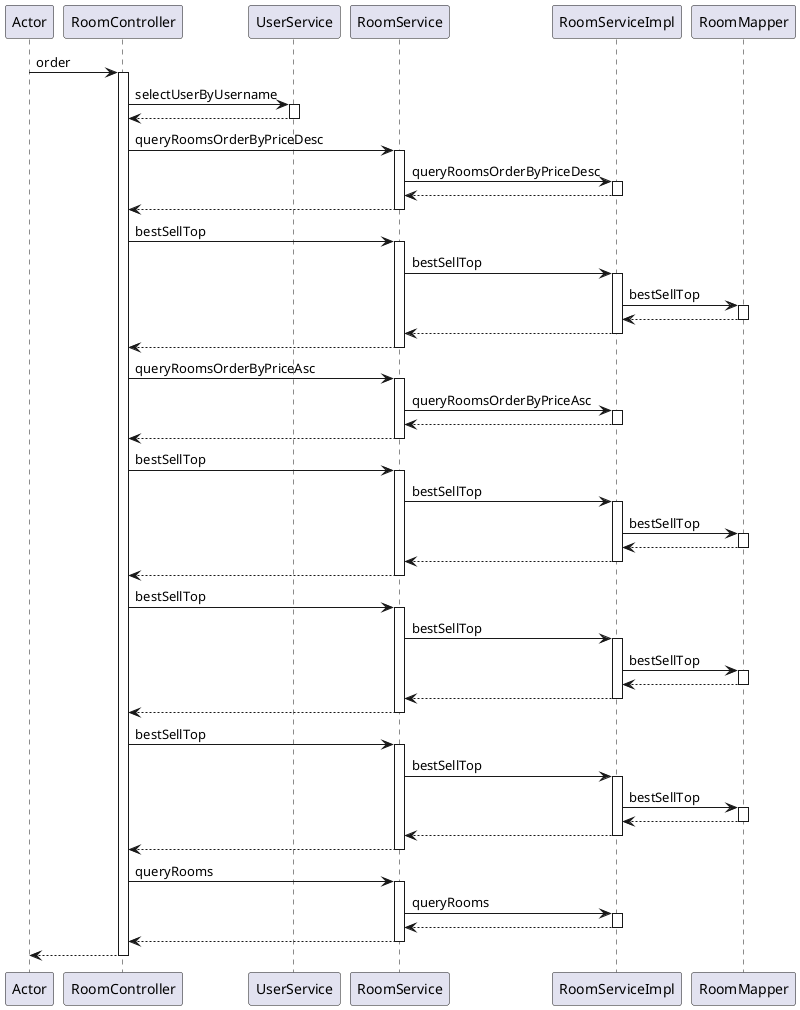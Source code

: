 @startuml
participant Actor
Actor -> RoomController : order
activate RoomController
RoomController -> UserService : selectUserByUsername
activate UserService
UserService --> RoomController
deactivate UserService
RoomController -> RoomService : queryRoomsOrderByPriceDesc
activate RoomService
RoomService -> RoomServiceImpl : queryRoomsOrderByPriceDesc
activate RoomServiceImpl
RoomServiceImpl --> RoomService
deactivate RoomServiceImpl
RoomService --> RoomController
deactivate RoomService
RoomController -> RoomService : bestSellTop
activate RoomService
RoomService -> RoomServiceImpl : bestSellTop
activate RoomServiceImpl
RoomServiceImpl -> RoomMapper : bestSellTop
activate RoomMapper
RoomMapper --> RoomServiceImpl
deactivate RoomMapper
RoomServiceImpl --> RoomService
deactivate RoomServiceImpl
RoomService --> RoomController
deactivate RoomService
RoomController -> RoomService : queryRoomsOrderByPriceAsc
activate RoomService
RoomService -> RoomServiceImpl : queryRoomsOrderByPriceAsc
activate RoomServiceImpl
RoomServiceImpl --> RoomService
deactivate RoomServiceImpl
RoomService --> RoomController
deactivate RoomService
RoomController -> RoomService : bestSellTop
activate RoomService
RoomService -> RoomServiceImpl : bestSellTop
activate RoomServiceImpl
RoomServiceImpl -> RoomMapper : bestSellTop
activate RoomMapper
RoomMapper --> RoomServiceImpl
deactivate RoomMapper
RoomServiceImpl --> RoomService
deactivate RoomServiceImpl
RoomService --> RoomController
deactivate RoomService
RoomController -> RoomService : bestSellTop
activate RoomService
RoomService -> RoomServiceImpl : bestSellTop
activate RoomServiceImpl
RoomServiceImpl -> RoomMapper : bestSellTop
activate RoomMapper
RoomMapper --> RoomServiceImpl
deactivate RoomMapper
RoomServiceImpl --> RoomService
deactivate RoomServiceImpl
RoomService --> RoomController
deactivate RoomService
RoomController -> RoomService : bestSellTop
activate RoomService
RoomService -> RoomServiceImpl : bestSellTop
activate RoomServiceImpl
RoomServiceImpl -> RoomMapper : bestSellTop
activate RoomMapper
RoomMapper --> RoomServiceImpl
deactivate RoomMapper
RoomServiceImpl --> RoomService
deactivate RoomServiceImpl
RoomService --> RoomController
deactivate RoomService
RoomController -> RoomService : queryRooms
activate RoomService
RoomService -> RoomServiceImpl : queryRooms
activate RoomServiceImpl
RoomServiceImpl --> RoomService
deactivate RoomServiceImpl
RoomService --> RoomController
deactivate RoomService
return
@enduml